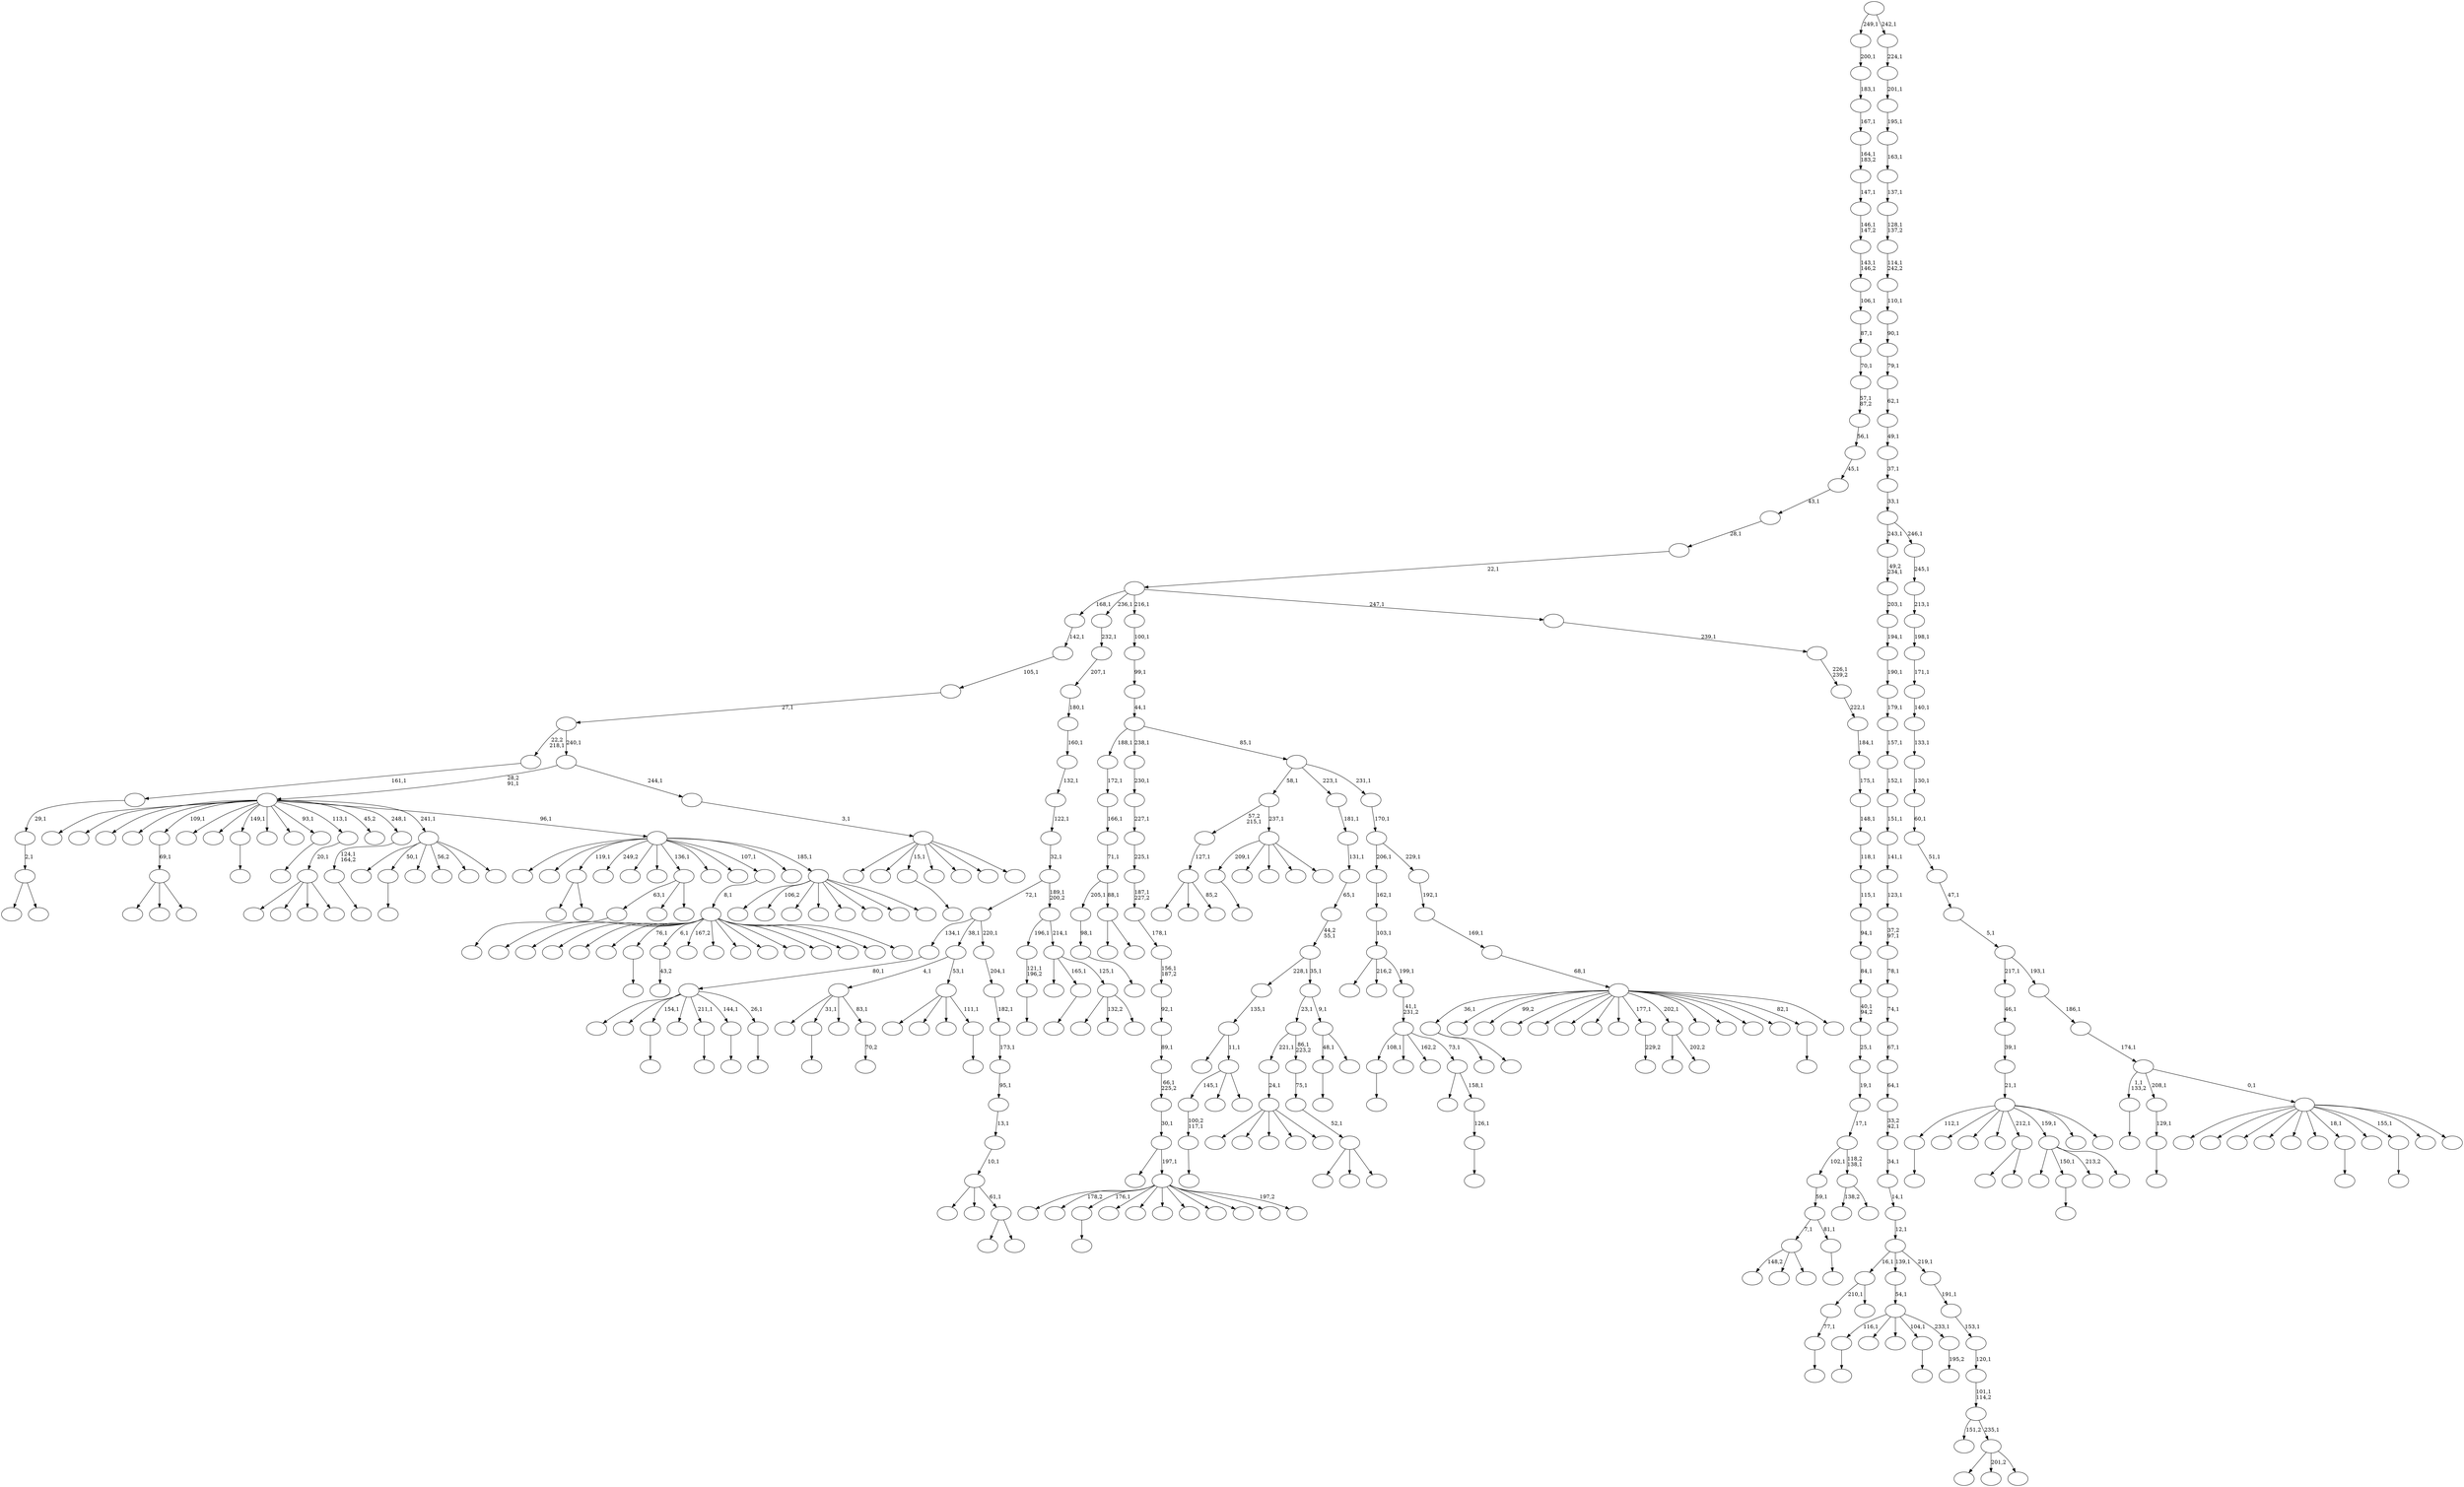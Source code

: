digraph T {
	450 [label=""]
	449 [label=""]
	448 [label=""]
	447 [label=""]
	446 [label=""]
	445 [label=""]
	444 [label=""]
	443 [label=""]
	442 [label=""]
	441 [label=""]
	440 [label=""]
	439 [label=""]
	438 [label=""]
	437 [label=""]
	436 [label=""]
	435 [label=""]
	434 [label=""]
	433 [label=""]
	432 [label=""]
	431 [label=""]
	430 [label=""]
	429 [label=""]
	428 [label=""]
	427 [label=""]
	426 [label=""]
	425 [label=""]
	424 [label=""]
	423 [label=""]
	422 [label=""]
	421 [label=""]
	420 [label=""]
	419 [label=""]
	418 [label=""]
	417 [label=""]
	416 [label=""]
	415 [label=""]
	414 [label=""]
	413 [label=""]
	412 [label=""]
	411 [label=""]
	410 [label=""]
	409 [label=""]
	408 [label=""]
	407 [label=""]
	406 [label=""]
	405 [label=""]
	404 [label=""]
	403 [label=""]
	402 [label=""]
	401 [label=""]
	400 [label=""]
	399 [label=""]
	398 [label=""]
	397 [label=""]
	396 [label=""]
	395 [label=""]
	394 [label=""]
	393 [label=""]
	392 [label=""]
	391 [label=""]
	390 [label=""]
	389 [label=""]
	388 [label=""]
	387 [label=""]
	386 [label=""]
	385 [label=""]
	384 [label=""]
	383 [label=""]
	382 [label=""]
	381 [label=""]
	380 [label=""]
	379 [label=""]
	378 [label=""]
	377 [label=""]
	376 [label=""]
	375 [label=""]
	374 [label=""]
	373 [label=""]
	372 [label=""]
	371 [label=""]
	370 [label=""]
	369 [label=""]
	368 [label=""]
	367 [label=""]
	366 [label=""]
	365 [label=""]
	364 [label=""]
	363 [label=""]
	362 [label=""]
	361 [label=""]
	360 [label=""]
	359 [label=""]
	358 [label=""]
	357 [label=""]
	356 [label=""]
	355 [label=""]
	354 [label=""]
	353 [label=""]
	352 [label=""]
	351 [label=""]
	350 [label=""]
	349 [label=""]
	348 [label=""]
	347 [label=""]
	346 [label=""]
	345 [label=""]
	344 [label=""]
	343 [label=""]
	342 [label=""]
	341 [label=""]
	340 [label=""]
	339 [label=""]
	338 [label=""]
	337 [label=""]
	336 [label=""]
	335 [label=""]
	334 [label=""]
	333 [label=""]
	332 [label=""]
	331 [label=""]
	330 [label=""]
	329 [label=""]
	328 [label=""]
	327 [label=""]
	326 [label=""]
	325 [label=""]
	324 [label=""]
	323 [label=""]
	322 [label=""]
	321 [label=""]
	320 [label=""]
	319 [label=""]
	318 [label=""]
	317 [label=""]
	316 [label=""]
	315 [label=""]
	314 [label=""]
	313 [label=""]
	312 [label=""]
	311 [label=""]
	310 [label=""]
	309 [label=""]
	308 [label=""]
	307 [label=""]
	306 [label=""]
	305 [label=""]
	304 [label=""]
	303 [label=""]
	302 [label=""]
	301 [label=""]
	300 [label=""]
	299 [label=""]
	298 [label=""]
	297 [label=""]
	296 [label=""]
	295 [label=""]
	294 [label=""]
	293 [label=""]
	292 [label=""]
	291 [label=""]
	290 [label=""]
	289 [label=""]
	288 [label=""]
	287 [label=""]
	286 [label=""]
	285 [label=""]
	284 [label=""]
	283 [label=""]
	282 [label=""]
	281 [label=""]
	280 [label=""]
	279 [label=""]
	278 [label=""]
	277 [label=""]
	276 [label=""]
	275 [label=""]
	274 [label=""]
	273 [label=""]
	272 [label=""]
	271 [label=""]
	270 [label=""]
	269 [label=""]
	268 [label=""]
	267 [label=""]
	266 [label=""]
	265 [label=""]
	264 [label=""]
	263 [label=""]
	262 [label=""]
	261 [label=""]
	260 [label=""]
	259 [label=""]
	258 [label=""]
	257 [label=""]
	256 [label=""]
	255 [label=""]
	254 [label=""]
	253 [label=""]
	252 [label=""]
	251 [label=""]
	250 [label=""]
	249 [label=""]
	248 [label=""]
	247 [label=""]
	246 [label=""]
	245 [label=""]
	244 [label=""]
	243 [label=""]
	242 [label=""]
	241 [label=""]
	240 [label=""]
	239 [label=""]
	238 [label=""]
	237 [label=""]
	236 [label=""]
	235 [label=""]
	234 [label=""]
	233 [label=""]
	232 [label=""]
	231 [label=""]
	230 [label=""]
	229 [label=""]
	228 [label=""]
	227 [label=""]
	226 [label=""]
	225 [label=""]
	224 [label=""]
	223 [label=""]
	222 [label=""]
	221 [label=""]
	220 [label=""]
	219 [label=""]
	218 [label=""]
	217 [label=""]
	216 [label=""]
	215 [label=""]
	214 [label=""]
	213 [label=""]
	212 [label=""]
	211 [label=""]
	210 [label=""]
	209 [label=""]
	208 [label=""]
	207 [label=""]
	206 [label=""]
	205 [label=""]
	204 [label=""]
	203 [label=""]
	202 [label=""]
	201 [label=""]
	200 [label=""]
	199 [label=""]
	198 [label=""]
	197 [label=""]
	196 [label=""]
	195 [label=""]
	194 [label=""]
	193 [label=""]
	192 [label=""]
	191 [label=""]
	190 [label=""]
	189 [label=""]
	188 [label=""]
	187 [label=""]
	186 [label=""]
	185 [label=""]
	184 [label=""]
	183 [label=""]
	182 [label=""]
	181 [label=""]
	180 [label=""]
	179 [label=""]
	178 [label=""]
	177 [label=""]
	176 [label=""]
	175 [label=""]
	174 [label=""]
	173 [label=""]
	172 [label=""]
	171 [label=""]
	170 [label=""]
	169 [label=""]
	168 [label=""]
	167 [label=""]
	166 [label=""]
	165 [label=""]
	164 [label=""]
	163 [label=""]
	162 [label=""]
	161 [label=""]
	160 [label=""]
	159 [label=""]
	158 [label=""]
	157 [label=""]
	156 [label=""]
	155 [label=""]
	154 [label=""]
	153 [label=""]
	152 [label=""]
	151 [label=""]
	150 [label=""]
	149 [label=""]
	148 [label=""]
	147 [label=""]
	146 [label=""]
	145 [label=""]
	144 [label=""]
	143 [label=""]
	142 [label=""]
	141 [label=""]
	140 [label=""]
	139 [label=""]
	138 [label=""]
	137 [label=""]
	136 [label=""]
	135 [label=""]
	134 [label=""]
	133 [label=""]
	132 [label=""]
	131 [label=""]
	130 [label=""]
	129 [label=""]
	128 [label=""]
	127 [label=""]
	126 [label=""]
	125 [label=""]
	124 [label=""]
	123 [label=""]
	122 [label=""]
	121 [label=""]
	120 [label=""]
	119 [label=""]
	118 [label=""]
	117 [label=""]
	116 [label=""]
	115 [label=""]
	114 [label=""]
	113 [label=""]
	112 [label=""]
	111 [label=""]
	110 [label=""]
	109 [label=""]
	108 [label=""]
	107 [label=""]
	106 [label=""]
	105 [label=""]
	104 [label=""]
	103 [label=""]
	102 [label=""]
	101 [label=""]
	100 [label=""]
	99 [label=""]
	98 [label=""]
	97 [label=""]
	96 [label=""]
	95 [label=""]
	94 [label=""]
	93 [label=""]
	92 [label=""]
	91 [label=""]
	90 [label=""]
	89 [label=""]
	88 [label=""]
	87 [label=""]
	86 [label=""]
	85 [label=""]
	84 [label=""]
	83 [label=""]
	82 [label=""]
	81 [label=""]
	80 [label=""]
	79 [label=""]
	78 [label=""]
	77 [label=""]
	76 [label=""]
	75 [label=""]
	74 [label=""]
	73 [label=""]
	72 [label=""]
	71 [label=""]
	70 [label=""]
	69 [label=""]
	68 [label=""]
	67 [label=""]
	66 [label=""]
	65 [label=""]
	64 [label=""]
	63 [label=""]
	62 [label=""]
	61 [label=""]
	60 [label=""]
	59 [label=""]
	58 [label=""]
	57 [label=""]
	56 [label=""]
	55 [label=""]
	54 [label=""]
	53 [label=""]
	52 [label=""]
	51 [label=""]
	50 [label=""]
	49 [label=""]
	48 [label=""]
	47 [label=""]
	46 [label=""]
	45 [label=""]
	44 [label=""]
	43 [label=""]
	42 [label=""]
	41 [label=""]
	40 [label=""]
	39 [label=""]
	38 [label=""]
	37 [label=""]
	36 [label=""]
	35 [label=""]
	34 [label=""]
	33 [label=""]
	32 [label=""]
	31 [label=""]
	30 [label=""]
	29 [label=""]
	28 [label=""]
	27 [label=""]
	26 [label=""]
	25 [label=""]
	24 [label=""]
	23 [label=""]
	22 [label=""]
	21 [label=""]
	20 [label=""]
	19 [label=""]
	18 [label=""]
	17 [label=""]
	16 [label=""]
	15 [label=""]
	14 [label=""]
	13 [label=""]
	12 [label=""]
	11 [label=""]
	10 [label=""]
	9 [label=""]
	8 [label=""]
	7 [label=""]
	6 [label=""]
	5 [label=""]
	4 [label=""]
	3 [label=""]
	2 [label=""]
	1 [label=""]
	0 [label=""]
	442 -> 443 [label=""]
	441 -> 442 [label="100,2\n117,1"]
	435 -> 436 [label=""]
	428 -> 429 [label=""]
	424 -> 425 [label=""]
	420 -> 427 [label=""]
	420 -> 421 [label=""]
	416 -> 417 [label=""]
	415 -> 416 [label="77,1"]
	407 -> 439 [label=""]
	407 -> 408 [label=""]
	405 -> 406 [label=""]
	401 -> 402 [label=""]
	392 -> 393 [label=""]
	389 -> 390 [label=""]
	385 -> 386 [label=""]
	383 -> 432 [label=""]
	383 -> 384 [label=""]
	382 -> 383 [label="2,1"]
	381 -> 382 [label="29,1"]
	380 -> 381 [label="161,1"]
	373 -> 374 [label=""]
	371 -> 372 [label=""]
	370 -> 371 [label="121,1\n196,2"]
	362 -> 412 [label=""]
	362 -> 363 [label=""]
	360 -> 361 [label=""]
	359 -> 360 [label="98,1"]
	355 -> 356 [label=""]
	353 -> 415 [label="210,1"]
	353 -> 354 [label=""]
	351 -> 352 [label=""]
	333 -> 378 [label=""]
	333 -> 347 [label=""]
	333 -> 334 [label=""]
	332 -> 333 [label="69,1"]
	330 -> 331 [label=""]
	324 -> 441 [label="145,1"]
	324 -> 364 [label=""]
	324 -> 325 [label=""]
	323 -> 423 [label=""]
	323 -> 324 [label="11,1"]
	322 -> 323 [label="135,1"]
	320 -> 321 [label="43,2"]
	312 -> 313 [label=""]
	310 -> 311 [label=""]
	303 -> 304 [label=""]
	299 -> 422 [label=""]
	299 -> 335 [label=""]
	299 -> 300 [label="85,2"]
	298 -> 299 [label="127,1"]
	293 -> 358 [label=""]
	293 -> 294 [label=""]
	292 -> 359 [label="205,1"]
	292 -> 293 [label="88,1"]
	291 -> 292 [label="71,1"]
	290 -> 291 [label="166,1"]
	289 -> 290 [label="172,1"]
	278 -> 279 [label=""]
	276 -> 430 [label=""]
	276 -> 343 [label=""]
	276 -> 306 [label=""]
	276 -> 281 [label=""]
	276 -> 277 [label=""]
	275 -> 276 [label="24,1"]
	273 -> 340 [label="148,2"]
	273 -> 328 [label=""]
	273 -> 274 [label=""]
	271 -> 392 [label="63,1"]
	271 -> 283 [label=""]
	271 -> 272 [label=""]
	268 -> 269 [label="229,2"]
	266 -> 267 [label=""]
	263 -> 339 [label=""]
	263 -> 264 [label="202,2"]
	259 -> 447 [label=""]
	259 -> 424 [label="150,1"]
	259 -> 342 [label="213,2"]
	259 -> 260 [label=""]
	256 -> 257 [label=""]
	253 -> 254 [label=""]
	252 -> 253 [label="129,1"]
	250 -> 251 [label=""]
	249 -> 411 [label=""]
	249 -> 409 [label=""]
	249 -> 385 [label="154,1"]
	249 -> 369 [label=""]
	249 -> 330 [label="211,1"]
	249 -> 278 [label="144,1"]
	249 -> 250 [label="26,1"]
	248 -> 249 [label="80,1"]
	246 -> 247 [label=""]
	241 -> 444 [label=""]
	241 -> 350 [label=""]
	241 -> 242 [label=""]
	240 -> 241 [label="52,1"]
	239 -> 240 [label="75,1"]
	238 -> 275 [label="221,1"]
	238 -> 239 [label="86,1\n223,2"]
	234 -> 235 [label=""]
	232 -> 233 [label=""]
	225 -> 226 [label="70,2"]
	224 -> 446 [label=""]
	224 -> 312 [label="31,1"]
	224 -> 296 [label=""]
	224 -> 225 [label="83,1"]
	220 -> 410 [label=""]
	220 -> 387 [label="178,2"]
	220 -> 373 [label="176,1"]
	220 -> 368 [label=""]
	220 -> 366 [label=""]
	220 -> 348 [label=""]
	220 -> 346 [label=""]
	220 -> 319 [label=""]
	220 -> 270 [label=""]
	220 -> 229 [label=""]
	220 -> 221 [label="197,2"]
	219 -> 341 [label=""]
	219 -> 220 [label="197,1"]
	218 -> 219 [label="30,1"]
	217 -> 218 [label="66,1\n225,2"]
	216 -> 217 [label="89,1"]
	215 -> 216 [label="92,1"]
	214 -> 215 [label="156,1\n187,2"]
	213 -> 214 [label="178,1"]
	212 -> 213 [label="187,1\n227,2"]
	211 -> 212 [label="225,1"]
	210 -> 211 [label="227,1"]
	209 -> 210 [label="230,1"]
	205 -> 419 [label=""]
	205 -> 315 [label=""]
	205 -> 297 [label=""]
	205 -> 206 [label=""]
	204 -> 205 [label="20,1"]
	199 -> 437 [label=""]
	199 -> 433 [label=""]
	199 -> 426 [label=""]
	199 -> 395 [label=""]
	199 -> 379 [label=""]
	199 -> 355 [label="76,1"]
	199 -> 320 [label="6,1"]
	199 -> 316 [label="167,2"]
	199 -> 302 [label=""]
	199 -> 301 [label=""]
	199 -> 286 [label=""]
	199 -> 258 [label=""]
	199 -> 228 [label=""]
	199 -> 202 [label=""]
	199 -> 201 [label=""]
	199 -> 200 [label=""]
	198 -> 199 [label="8,1"]
	194 -> 195 [label=""]
	193 -> 194 [label="124,1\n164,2"]
	189 -> 440 [label=""]
	189 -> 405 [label="50,1"]
	189 -> 388 [label=""]
	189 -> 344 [label="56,2"]
	189 -> 284 [label=""]
	189 -> 190 [label=""]
	183 -> 184 [label=""]
	181 -> 435 [label="112,1"]
	181 -> 394 [label=""]
	181 -> 377 [label=""]
	181 -> 375 [label=""]
	181 -> 362 [label="212,1"]
	181 -> 259 [label="159,1"]
	181 -> 243 [label=""]
	181 -> 182 [label=""]
	180 -> 181 [label="21,1"]
	179 -> 180 [label="39,1"]
	178 -> 179 [label="46,1"]
	175 -> 176 [label=""]
	174 -> 285 [label=""]
	174 -> 280 [label=""]
	174 -> 192 [label=""]
	174 -> 175 [label="111,1"]
	173 -> 224 [label="4,1"]
	173 -> 174 [label="53,1"]
	171 -> 172 [label="195,2"]
	170 -> 389 [label="116,1"]
	170 -> 337 [label=""]
	170 -> 188 [label=""]
	170 -> 183 [label="104,1"]
	170 -> 171 [label="233,1"]
	169 -> 170 [label="54,1"]
	167 -> 305 [label=""]
	167 -> 262 [label="201,2"]
	167 -> 168 [label=""]
	166 -> 196 [label="151,2"]
	166 -> 167 [label="235,1"]
	165 -> 166 [label="101,1\n114,2"]
	164 -> 165 [label="120,1"]
	163 -> 164 [label="153,1"]
	162 -> 163 [label="191,1"]
	161 -> 353 [label="16,1"]
	161 -> 169 [label="139,1"]
	161 -> 162 [label="219,1"]
	160 -> 161 [label="12,1"]
	159 -> 160 [label="14,1"]
	158 -> 159 [label="34,1"]
	157 -> 158 [label="33,2\n42,1"]
	156 -> 157 [label="64,1"]
	155 -> 156 [label="67,1"]
	154 -> 155 [label="74,1"]
	153 -> 154 [label="78,1"]
	152 -> 153 [label="37,2\n97,1"]
	151 -> 152 [label="123,1"]
	150 -> 151 [label="141,1"]
	149 -> 150 [label="151,1"]
	148 -> 149 [label="152,1"]
	147 -> 148 [label="157,1"]
	146 -> 147 [label="179,1"]
	145 -> 146 [label="190,1"]
	144 -> 145 [label="194,1"]
	143 -> 144 [label="203,1"]
	142 -> 143 [label="49,2\n234,1"]
	139 -> 401 [label="209,1"]
	139 -> 349 [label=""]
	139 -> 245 [label=""]
	139 -> 208 [label=""]
	139 -> 140 [label=""]
	138 -> 298 [label="57,2\n215,1"]
	138 -> 139 [label="237,1"]
	136 -> 137 [label=""]
	135 -> 136 [label="126,1"]
	134 -> 265 [label=""]
	134 -> 135 [label="158,1"]
	133 -> 246 [label="108,1"]
	133 -> 230 [label=""]
	133 -> 141 [label="162,2"]
	133 -> 134 [label="73,1"]
	132 -> 133 [label="41,1\n231,2"]
	131 -> 309 [label=""]
	131 -> 203 [label="216,2"]
	131 -> 132 [label="199,1"]
	130 -> 131 [label="103,1"]
	129 -> 130 [label="162,1"]
	126 -> 365 [label=""]
	126 -> 336 [label="106,2"]
	126 -> 314 [label=""]
	126 -> 255 [label=""]
	126 -> 237 [label=""]
	126 -> 185 [label=""]
	126 -> 177 [label=""]
	126 -> 127 [label=""]
	125 -> 449 [label=""]
	125 -> 438 [label=""]
	125 -> 407 [label="119,1"]
	125 -> 376 [label="249,2"]
	125 -> 329 [label=""]
	125 -> 327 [label=""]
	125 -> 271 [label="136,1"]
	125 -> 244 [label=""]
	125 -> 223 [label=""]
	125 -> 198 [label="107,1"]
	125 -> 186 [label=""]
	125 -> 126 [label="185,1"]
	124 -> 434 [label=""]
	124 -> 418 [label=""]
	124 -> 413 [label=""]
	124 -> 400 [label=""]
	124 -> 332 [label="109,1"]
	124 -> 318 [label=""]
	124 -> 317 [label=""]
	124 -> 303 [label="149,1"]
	124 -> 295 [label=""]
	124 -> 287 [label=""]
	124 -> 234 [label="93,1"]
	124 -> 204 [label="113,1"]
	124 -> 197 [label="45,2"]
	124 -> 193 [label="248,1"]
	124 -> 189 [label="241,1"]
	124 -> 125 [label="96,1"]
	121 -> 122 [label=""]
	120 -> 273 [label="7,1"]
	120 -> 121 [label="81,1"]
	119 -> 120 [label="59,1"]
	117 -> 398 [label=""]
	117 -> 391 [label=""]
	117 -> 310 [label="15,1"]
	117 -> 261 [label=""]
	117 -> 236 [label=""]
	117 -> 222 [label=""]
	117 -> 118 [label=""]
	116 -> 117 [label="3,1"]
	115 -> 124 [label="28,2\n91,1"]
	115 -> 116 [label="244,1"]
	114 -> 380 [label="22,2\n218,1"]
	114 -> 115 [label="240,1"]
	113 -> 114 [label="27,1"]
	112 -> 113 [label="105,1"]
	111 -> 112 [label="142,1"]
	109 -> 345 [label=""]
	109 -> 110 [label=""]
	108 -> 403 [label=""]
	108 -> 231 [label=""]
	108 -> 109 [label="61,1"]
	107 -> 108 [label="10,1"]
	106 -> 107 [label="13,1"]
	105 -> 106 [label="95,1"]
	104 -> 105 [label="173,1"]
	103 -> 104 [label="182,1"]
	102 -> 103 [label="204,1"]
	101 -> 248 [label="134,1"]
	101 -> 173 [label="38,1"]
	101 -> 102 [label="220,1"]
	99 -> 307 [label=""]
	99 -> 128 [label="132,2"]
	99 -> 100 [label=""]
	98 -> 404 [label=""]
	98 -> 266 [label="165,1"]
	98 -> 99 [label="125,1"]
	97 -> 370 [label="196,1"]
	97 -> 98 [label="214,1"]
	96 -> 101 [label="72,1"]
	96 -> 97 [label="189,1\n200,2"]
	95 -> 96 [label="32,1"]
	94 -> 95 [label="122,1"]
	93 -> 94 [label="132,1"]
	92 -> 93 [label="160,1"]
	91 -> 92 [label="180,1"]
	90 -> 91 [label="207,1"]
	89 -> 90 [label="232,1"]
	87 -> 256 [label="48,1"]
	87 -> 88 [label=""]
	86 -> 238 [label="23,1"]
	86 -> 87 [label="9,1"]
	85 -> 322 [label="228,1"]
	85 -> 86 [label="35,1"]
	84 -> 85 [label="44,2\n55,1"]
	83 -> 84 [label="65,1"]
	82 -> 83 [label="131,1"]
	81 -> 82 [label="181,1"]
	79 -> 80 [label=""]
	77 -> 420 [label="36,1"]
	77 -> 399 [label=""]
	77 -> 396 [label="99,2"]
	77 -> 367 [label=""]
	77 -> 357 [label=""]
	77 -> 326 [label=""]
	77 -> 288 [label=""]
	77 -> 282 [label=""]
	77 -> 268 [label="177,1"]
	77 -> 263 [label="202,1"]
	77 -> 227 [label=""]
	77 -> 207 [label=""]
	77 -> 187 [label=""]
	77 -> 123 [label=""]
	77 -> 79 [label="82,1"]
	77 -> 78 [label=""]
	76 -> 77 [label="68,1"]
	75 -> 76 [label="169,1"]
	74 -> 75 [label="192,1"]
	73 -> 129 [label="206,1"]
	73 -> 74 [label="229,1"]
	72 -> 73 [label="170,1"]
	71 -> 138 [label="58,1"]
	71 -> 81 [label="223,1"]
	71 -> 72 [label="231,1"]
	70 -> 289 [label="188,1"]
	70 -> 209 [label="238,1"]
	70 -> 71 [label="85,1"]
	69 -> 70 [label="44,1"]
	68 -> 69 [label="99,1"]
	67 -> 68 [label="100,1"]
	65 -> 308 [label="138,2"]
	65 -> 66 [label=""]
	64 -> 119 [label="102,1"]
	64 -> 65 [label="118,2\n138,1"]
	63 -> 64 [label="17,1"]
	62 -> 63 [label="19,1"]
	61 -> 62 [label="25,1"]
	60 -> 61 [label="40,1\n94,2"]
	59 -> 60 [label="84,1"]
	58 -> 59 [label="94,1"]
	57 -> 58 [label="115,1"]
	56 -> 57 [label="118,1"]
	55 -> 56 [label="148,1"]
	54 -> 55 [label="175,1"]
	53 -> 54 [label="184,1"]
	52 -> 53 [label="222,1"]
	51 -> 52 [label="226,1\n239,2"]
	50 -> 51 [label="239,1"]
	49 -> 111 [label="168,1"]
	49 -> 89 [label="236,1"]
	49 -> 67 [label="216,1"]
	49 -> 50 [label="247,1"]
	48 -> 49 [label="22,1"]
	47 -> 48 [label="28,1"]
	46 -> 47 [label="43,1"]
	45 -> 46 [label="45,1"]
	44 -> 45 [label="56,1"]
	43 -> 44 [label="57,1\n87,2"]
	42 -> 43 [label="70,1"]
	41 -> 42 [label="87,1"]
	40 -> 41 [label="106,1"]
	39 -> 40 [label="143,1\n146,2"]
	38 -> 39 [label="146,1\n147,2"]
	37 -> 38 [label="147,1"]
	36 -> 37 [label="164,1\n183,2"]
	35 -> 36 [label="167,1"]
	34 -> 35 [label="183,1"]
	33 -> 34 [label="200,1"]
	31 -> 450 [label=""]
	31 -> 448 [label=""]
	31 -> 445 [label=""]
	31 -> 431 [label=""]
	31 -> 414 [label=""]
	31 -> 397 [label=""]
	31 -> 351 [label="18,1"]
	31 -> 338 [label=""]
	31 -> 232 [label="155,1"]
	31 -> 191 [label=""]
	31 -> 32 [label=""]
	30 -> 428 [label="1,1\n133,2"]
	30 -> 252 [label="208,1"]
	30 -> 31 [label="0,1"]
	29 -> 30 [label="174,1"]
	28 -> 29 [label="186,1"]
	27 -> 178 [label="217,1"]
	27 -> 28 [label="193,1"]
	26 -> 27 [label="5,1"]
	25 -> 26 [label="47,1"]
	24 -> 25 [label="51,1"]
	23 -> 24 [label="60,1"]
	22 -> 23 [label="130,1"]
	21 -> 22 [label="133,1"]
	20 -> 21 [label="140,1"]
	19 -> 20 [label="171,1"]
	18 -> 19 [label="198,1"]
	17 -> 18 [label="213,1"]
	16 -> 17 [label="245,1"]
	15 -> 142 [label="243,1"]
	15 -> 16 [label="246,1"]
	14 -> 15 [label="33,1"]
	13 -> 14 [label="37,1"]
	12 -> 13 [label="49,1"]
	11 -> 12 [label="62,1"]
	10 -> 11 [label="79,1"]
	9 -> 10 [label="90,1"]
	8 -> 9 [label="110,1"]
	7 -> 8 [label="114,1\n242,2"]
	6 -> 7 [label="128,1\n137,2"]
	5 -> 6 [label="137,1"]
	4 -> 5 [label="163,1"]
	3 -> 4 [label="195,1"]
	2 -> 3 [label="201,1"]
	1 -> 2 [label="224,1"]
	0 -> 33 [label="249,1"]
	0 -> 1 [label="242,1"]
}

